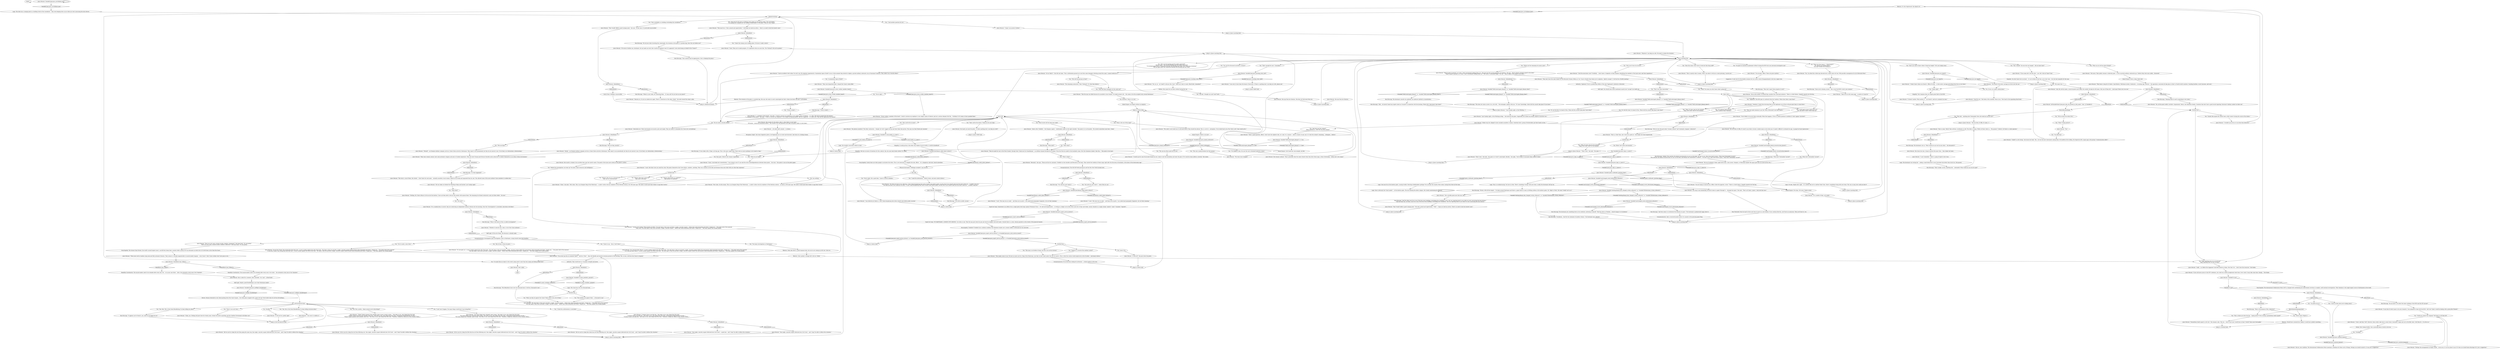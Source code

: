 # PIER / JOYCE LYNCHING AND TATTOOS
# The lynching hub
#The tattoos hub
# ==================================================
digraph G {
	  0 [label="START"];
	  1 [label="input"];
	  2 [label="Joyce Messier: IsKimHere()"];
	  3 [label="IsKimHere()", shape=diamond];
	  4 [label="!(IsKimHere())", shape=diamond];
	  5 [label="You: \"Probably.\""];
	  6 [label="Jump to: [Joyce Lynching hub]"];
	  7 [label="You: \"You liked him.\""];
	  8 [label="Rhetoric: Feels like there's a good response here, but you're not coming up with one. Carry on."];
	  9 [label="Joyce Messier: \"My only hope is that yours provides a single, concrete suspect -- before they indiscriminately pick theirs. Simply put...\" She grabs hold of the mainsail:\n\"My only hope is that yours provides a single, concrete suspect -- before they indiscriminately pick theirs. Simply put...\" She leans against the wooden planks:
"];
	  10 [label="Joyce Messier: \"Have you ever seen a hornet invade a beehive, lieutenant?\" She leans back. \"It's not pretty.\"\n\"Have you ever seen a hornet invade a beehive, detective?\" She leans back. \"It's not pretty.\""];
	  11 [label="You: \"Maybe the investigations can team up? You know, share resources and intelligence.\""];
	  12 [label="Empathy: She has no excess of emotions for this cadaver. Has she seen dead bodies before? It's likely."];
	  13 [label="You: Nowhere. There is no soul."];
	  14 [label="Joyce Messier: IsKimHere()"];
	  15 [label="IsKimHere()", shape=diamond];
	  16 [label="!(IsKimHere())", shape=diamond];
	  17 [label="Joyce Messier: \"I'm not trying to reassure you, officer. Quite the opposite, in fact.\" There is a brief silence. Seagulls squawk over the bay..."];
	  18 [label="Logic: One is obviously the *Scab Leader* -- at the harbour gates. The one chanting the idiotic slogans. He's barely maintaining his disguise."];
	  19 [label="Joyce Messier: Variable[\"pier.joyce_surveillance_tip\"]"];
	  20 [label="Variable[\"pier.joyce_surveillance_tip\"]", shape=diamond];
	  21 [label="!(Variable[\"pier.joyce_surveillance_tip\"])", shape=diamond];
	  22 [label="You: \"What? *Going native*?\""];
	  23 [label="Joyce Messier: \"One is a man, *Korty* they call him. A nickname as well. The other a woman, Phillis de Paule. Korty is... *the gunner,* I believe. De Paule is a radio operator.\""];
	  24 [label="Joyce Messier: \"He was forty. Or fifty. It's hard to say which, he had a combat injury on his lower jaw. It made it difficult to estimate his age, or gauge his facial expressions.\""];
	  25 [label="You: \"I know the woman you're talking about. We have it under control.\""];
	  26 [label="Rhetoric: The situation at the gates is a powder keg. She says she wants to avert catastrophe but that's where she draws the line? I call bullshit."];
	  27 [label="Joyce Messier: She sips from her thermos."];
	  28 [label="Joyce Lynching hub"];
	  29 [label="Joyce Messier: \"The story is, one of them, the colonel -- I don't know his real name -- sexually assaulted a local woman. While he was drunk and separated from his unit. This allowed some of the more militant Union members to subdue him.\""];
	  30 [label="You: \"What can they do against the Union? There seem to be a lot of them.\""];
	  31 [label="let the blood let hub"];
	  32 [label="You: \"Wash it nice and clean...\""];
	  33 [label="Shivers: Houses drenched in red, blood gushing down Rue Saint-Cispare... the whole place mopped with a giant red rag! Fresh bullet holes for all the old buildings..."];
	  34 [label="Joyce Messier: \"All we can do is keep the rest from going the same way. One single, concrete suspect delivered into Civil Court -- and I *may* be able to defuse this situation.\""];
	  35 [label="Joyce Messier: \"One single, concrete suspect delivered into Civil Court -- a good one -- and I *may* be able to defuse this situation.\""];
	  36 [label="Joyce Messier: \"It is very far from *disco*.\" A wave crashes against the side of her boat. \"My only hope is that you provide a single, concrete suspect before the mercenaries indiscriminately pick theirs. Simply put...\" She grabs hold of the mainsail:\n\"It is very far from *disco*.\" A wave crashes against the side of her boat. \"My only hope is that you provide a single, concrete suspect before the mercenaries indiscriminately pick theirs. Simply put...\" She leans against the wooden planks:"];
	  37 [label="mercs hub"];
	  38 [label="Joyce Messier: \"You're likely to run into them eventually. When that happens, I'll be in a better position to mediate if I don't appear *involved*.\""];
	  39 [label="You: Stay quiet. Observe the woman's expression."];
	  40 [label="Logic: No idea. Maybe she's right -- it's a better idea not to confront them? Also, there's something wrong with your brain. This was so easy, how could you fail it?"];
	  41 [label="Joyce Messier: \"That *would* afford a good vantage point.\" She nods, poised and unperturbed. \"*Still* -- I hope you heed my advice. There's no need to kick the hornet's nest.\""];
	  42 [label="Jump to: [Joyce Lynching hub]"];
	  43 [label="Joyce Messier: \"I hope I can answer it better.\""];
	  44 [label="You: \"I'm gonna say no.\""];
	  45 [label="You: \"This Lely -- anything else? Nationality? How old would you say he was?\""];
	  46 [label="Logic: The lieutenant was testing her -- asking a small detail first to see if she knew him better than she let on. She passed."];
	  47 [label="Kim Kitsuragi: \"This does not come as news to us, but still...\" He exchanges a glance with you. \"To *your* knowledge, where did this assault take place? If you know.\""];
	  48 [label="Joyce Messier: \"Yes. I'm afraid this strike may descend into a small scale civil war. With possible consequences for all of Revachol West.\""];
	  49 [label="Joyce Messier: \"That is exactly what it means. What I am about to tell you is more pressing, I assure you.\""];
	  50 [label="Kim Kitsuragi: \"*Every worker*...\""];
	  51 [label="Joyce Messier: IsKimHere()"];
	  52 [label="IsKimHere()", shape=diamond];
	  53 [label="!(IsKimHere())", shape=diamond];
	  54 [label="Jump to: [Joyce Lynching hub]"];
	  55 [label="Joyce Messier: She remains unfazed. \"That is precisely what the sailors feared when they drew these maps. A fear of drowning -- within one's own corpse.\""];
	  56 [label="Kim Kitsuragi: \"What next?\""];
	  57 [label="You: \"This man is no brother of mine, but this is his service history.\""];
	  58 [label="Joyce Messier: IsKimHere()"];
	  59 [label="IsKimHere()", shape=diamond];
	  60 [label="!(IsKimHere())", shape=diamond];
	  61 [label="Encyclopedia: The International Collaboration Police (ICP) is charged with coordinating law enforcement activities in complex, multi-national investigations. Their database is the single largest source of information in the world."];
	  62 [label="Logic: The other has a vantage point in a building South of the roundabout -- they were keeping tabs on you while you were canvassing the lorry drivers."];
	  63 [label="Kim Kitsuragi: \"For all your talk of averting this catastrophe, the situation at the gates is a powder keg. Does this not bother you?\""];
	  64 [label="You: \"One is probably in a building overlooking the roundabout.\""];
	  65 [label="Encyclopedia: Surely there are other people to ask about the tattoo. This is not necessary to complete the task, officer -- it's a dangerous side-task. Search elsewhere."];
	  66 [label="Jump to: [Untitled hub]"];
	  67 [label="Joyce Messier: \"I can't remember.\" There's a pang of regret to her voice."];
	  68 [label="Kim Kitsuragi: \"And that seems to corroborate the ethnicity we gave.\" The lieutenant is pedantically happy about it."];
	  69 [label="Jump to: [themerclocations]"];
	  70 [label="You: \"That's enough for now.\" (Conclude.)"];
	  71 [label="Suggestion: It only lasts for the briefest instance but you catch a look of disappointment in her eye. Anger even."];
	  72 [label="Joyce Messier: \"Surely you're joking. These people are killers. My only hope is that yours provides a single, concrete suspect -- before they indiscriminately pick theirs. Simply put...\" She grabs hold of the mainsail:\n\"They won't. My only hope is that yours provides a single, concrete suspect -- before they indiscriminately pick theirs. Simply put...\" She leans against the wooden planks:"];
	  73 [label="Joyce Messier: \"Too many things have *already* gone wrong.\" She looks to you, eyes damp from the wind.\n\"Too many things have *already* gone wrong.\" She looks at you, eyes damp from the wind. \"Lieutenant Double-Yefreitor Du Bois...\"\n\"Too many things have *already* gone wrong.\" She looks to you, eyes damp from the wind. \"Nameless, badge-less detective of the Citizens Militia...\" "];
	  74 [label="Joyce Messier: IsKimHere()"];
	  75 [label="IsKimHere()", shape=diamond];
	  76 [label="!(IsKimHere())", shape=diamond];
	  77 [label="Joyce Messier: \"They don't have the same respect for the Revachol Citizens Militia as I do. To put it bluntly they think you're vigilantes, *ghetto savages*. It will not be a fruitful meeting.\""];
	  78 [label="Joyce Messier: Variable[\"pier.joyce_inland_soultravel\"]"];
	  79 [label="Variable[\"pier.joyce_inland_soultravel\"]", shape=diamond];
	  80 [label="!(Variable[\"pier.joyce_inland_soultravel\"])", shape=diamond];
	  81 [label="Joyce Messier: IsKimHere()"];
	  82 [label="IsKimHere()", shape=diamond];
	  83 [label="!(IsKimHere())", shape=diamond];
	  84 [label="You: \"One must be the goon in ill-fitting work clothes by the harbour gates. The scab leader.\"\n\"I'm thinking the company put one leading strikebreakers at the gates. What do *you* think?\""];
	  85 [label="Joyce Messier: Variable[\"pier.klaasje_asked_about_tattoos\"]"];
	  86 [label="Variable[\"pier.klaasje_asked_about_tattoos\"]", shape=diamond];
	  87 [label="!(Variable[\"pier.klaasje_asked_about_tattoos\"])", shape=diamond];
	  88 [label="You: \"Sounds like maybe the colonel went a little *native* during the course of his duties.\""];
	  89 [label="Joyce Messier: \"Yes. All the good conflict corridors: Supramundi, Yeesut, the Semenese islands. Countries that don't have a good record reporting *atrocious* military conduct on their soil.\""];
	  90 [label="Joyce Messier: \"Yes.\""];
	  91 [label="Joyce Messier: \"If you mean did I see him alive -- yes. But I did not *know* him.\""];
	  92 [label="Joyce Messier: IsKimHere()"];
	  93 [label="IsKimHere()", shape=diamond];
	  94 [label="!(IsKimHere())", shape=diamond];
	  95 [label="Kim Kitsuragi: The lieutenant cuts in: \"What would you say was his eye colour -- the deceased's?\""];
	  96 [label="Inland Empire: Down a deep, black well."];
	  97 [label="Joyce Messier: \"Good for you.\" She looks at the coastline, then at you. \"Now back to the impending blood bath.\""];
	  98 [label="Kim Kitsuragi: \"Since you're sharing, ma'am -- this is also the RCM's worst case scenario.\""];
	  99 [label="You: \"Too many investigations in Martinaise.\""];
	  100 [label="Joyce Messier: IsKimHere()"];
	  101 [label="IsKimHere()", shape=diamond];
	  102 [label="!(IsKimHere())", shape=diamond];
	  103 [label="Kim Kitsuragi: \"It appears you've found it, yes. And I'm not happy for you.\""];
	  104 [label="Joyce Messier: IsKimHere()"];
	  105 [label="IsKimHere()", shape=diamond];
	  106 [label="!(IsKimHere())", shape=diamond];
	  107 [label="Untitled hub"];
	  108 [label="Inland Empire: An empire without an emperor."];
	  109 [label="You: \"Then what?\""];
	  110 [label="Jump to: [Joyce MAIN hub]"];
	  111 [label="Joyce Messier: IsKimHere()"];
	  112 [label="IsKimHere()", shape=diamond];
	  113 [label="!(IsKimHere())", shape=diamond];
	  114 [label="Joyce Messier: \"They boast a long list of clients: Saint-Batiste, Welchman-Lorentz, Eendracht... A warning sign, however -- the operations concerned all take place in third- or fourth-world countries. Guarding facilities, escort missions, and such.\""];
	  115 [label="You: \"It sounds like you object to the words 'going native' more than him raping and killing people here.\""];
	  116 [label="You: \"It's the first time I've heard of this. Where did this assault take place? And when?\""];
	  117 [label="Joyce Messier: \"*Liked* is a bit strong,\" she tosses her head. \"He... he was the most charismatic among them. He handled all the talking. His departure left a major gap in the group's *communication skills*.\""];
	  118 [label="Joyce Messier: \"Lely. His service name, a nom de guerre most likely. He wouldn't divulge his full name. Only one of them did -- a bad sign if there ever was one.\""];
	  119 [label="Joyce Messier: Variable[\"yard.hanged_dental_reconstruction_known\"]"];
	  120 [label="Variable[\"yard.hanged_dental_reconstruction_known\"]", shape=diamond];
	  121 [label="!(Variable[\"yard.hanged_dental_reconstruction_known\"])", shape=diamond];
	  122 [label="Joyce Messier: \"I can't. This man was no sailor -- and these are no ports. I can understand geographic fragments, but not their meaning.\""];
	  123 [label="Joyce Messier: Variable[\"TASK.interrogate_klaasje\"] == true"];
	  124 [label="Variable[\"TASK.interrogate_klaasje\"] == true", shape=diamond];
	  125 [label="!(Variable[\"TASK.interrogate_klaasje\"] == true)", shape=diamond];
	  126 [label="Joyce Messier: \"He was taken out behind the Whirling-in-Rags and lynched. Last Sunday night.\""];
	  127 [label="Joyce Messier: \"If you don't pin this on someone *good* -- and do it *fast* -- they will identify and execute everyone present at the lynching. This, in turn, will force the Union to respond.\""];
	  128 [label="You: \"The numbers are against them -- a thousand to one.\""];
	  129 [label="Joyce Messier: \"These men work in tandem using semi-and fully automatic firearms. Their armour is virtually impenetrable to muzzle-loaded weapons -- even *yours*. Most Union workers don't have guns at all...\""];
	  130 [label="Joyce Messier: \"*Many* bleak scenarios have already come to pass to lead us here...\" She looks at you, eyes damp from the wind.\n\"*Many* bleak scenarios have already come true.\" She looks at you, eyes damp from the wind. \"Lieutenant Double-Yefreitor Du Bois...\"\n\"*Many* bleak scenarios have already come true.\" She looks at you, eyes damp from the wind. \"Nameless, badge-less detective of the Citizens Militia...\""];
	  131 [label="Jump to: [Joyce Lynching hub]"];
	  132 [label="You: \"What can you tell me about Krenel?\""];
	  133 [label="Kim Kitsuragi: \"Do you know a lot about the inner workings of the RCM and the ICP, ma'am?\""];
	  134 [label="You: \"They just need someone to put the *Fear of Revachol* into their hearts.\""];
	  135 [label="Joyce Messier: \"That is a *bad* idea, one I won't be a party to.\" She shakes her head emphatically."];
	  136 [label="You: \"What do you think?\""];
	  137 [label="Joyce Messier: \"Quite a few. Vredefort -- the Oranjese capital -- traditionally stands on the right shoulder.\" She points to it on the photo. \"He started somewhere near here, I think.\""];
	  138 [label="You: \"Places? Like stars in the sky?\"\n\"Like stars in the sky?\""];
	  139 [label="Joyce Messier: \"I can't. This man was no sailor -- and these are no ports. I can understand geographic fragments, but not their meaning.\""];
	  140 [label="tattoo hub"];
	  141 [label="You: \"What is that?\""];
	  142 [label="Conceptualization: For all the boys looking for adventure -- a blood spatter on the seas."];
	  143 [label="Joyce Messier: She hands you back the photo. \"Is there anything else I can help you with?\""];
	  144 [label="Kim Kitsuragi: \"Where is your radio, for contacting them -- if I may ask? Do you have an ear piece?\""];
	  145 [label="You: \"This is where you draw the line -- *going native*? Not at hiring a paramilitary death squad?\""];
	  146 [label="You: \"Boy oh boy, is that not good...\""];
	  147 [label="You: \"Damn right.\""];
	  148 [label="Joyce Messier: IsKimHere()"];
	  149 [label="IsKimHere()", shape=diamond];
	  150 [label="!(IsKimHere())", shape=diamond];
	  151 [label="Joyce Messier: \"*...a member of the board*,\" she nods. \"I tried to convince my employer it was simply a piece of rhetoric -- or a joke. They did not appreciate the humour.\"\n\"*...a member of the board*,\" she nods. \"I tried to convince my employer it was simply an opening gambit, like you suggested -- or a joke even. They did not appreciate the humour.\""];
	  152 [label="You: \"*Every worker*...\""];
	  153 [label="Half Light: You should show those meatheads exactly how *savage* you really are."];
	  154 [label="Joyce Messier: \"Sorry,\" she breaks her concentration. \"I was trying to see if I can read the web of interdependencies between these points -- the stars.\" She points to one on the photo paper."];
	  155 [label="Esprit de Corps: Somewhere in an office lit by a single green desk lamp captain Ptolemaios Pryce -- 58, bald and bespectacled -- is writing in a ledger on his desk. Rows and rows of days and weeks, laconic remarks in a single column: *patrol*, *case*, *vacation*, *injured*..."];
	  156 [label="Joyce Messier: \"It's a matter of days, not weeks.\""];
	  157 [label="Joyce Messier: \"Is that all?\" She puts down the photo."];
	  158 [label="Jump to: [tattoo hub]"];
	  159 [label="thisistofixsomethings"];
	  160 [label="Kim Kitsuragi: The lieutenant consults his notebook, his eyebrows knitted in concentration..."];
	  161 [label="Jump to: [Joyce Lynching hub]"];
	  162 [label="Kim Kitsuragi: \"Ma'am, with all due respect -- I've been around Martinaise and there's a giant hulk of a man in ill-fitting clothes at the harbour gates. Mr. 'Right to Work.' His heart *really* isn't in it.\""];
	  163 [label="Kim Kitsuragi: \"Meaning they're used to operating in war zones.\""];
	  164 [label="Joyce Messier: \"Sadly -- no. Before this happened I had little interest in them. Now that I do -- I don't have the resources.\" She thinks."];
	  165 [label="Joyce Messier: IsKimHere()"];
	  166 [label="IsKimHere()", shape=diamond];
	  167 [label="!(IsKimHere())", shape=diamond];
	  168 [label="Joyce Messier: Variable[\"pier.joyce_mc_heard\"]"];
	  169 [label="Variable[\"pier.joyce_mc_heard\"]", shape=diamond];
	  170 [label="!(Variable[\"pier.joyce_mc_heard\"])", shape=diamond];
	  171 [label="Joyce Messier: \"Do not gloat, officer. These are grave matters.\""];
	  172 [label="Joyce Messier: \"Krenel -- an Oranjese military company. As far as I know three arrived in Martinaise. They report to me sporadically, but they do not answer to me. To be frank, our relationship is deteriorating.\""];
	  173 [label="Joyce Messier: \"It was the *Union* who strung him from that tree.\" A wave crashes against the side of her boat. \"My hope is that you provide a single, concrete suspect before Krenel indiscriminately pick theirs. Simply put...\" She grabs hold of the mainsail:\n\"It was the *Union* who strung him from that tree.\" A wave crashes against the side of her boat. \"My hope is that you provide a single, concrete suspect before Krenel indiscriminately pick theirs. Simply put...\" She leans against the wooden planks:
"];
	  174 [label="Hand/Eye Coordination: The muzzle-loaders need to be reloaded after every one or two shots -- the automatics every one or two *minutes*."];
	  175 [label="Joyce Messier: IsKimHere()"];
	  176 [label="IsKimHere()", shape=diamond];
	  177 [label="!(IsKimHere())", shape=diamond];
	  178 [label="Joyce Messier: Variable[\"pier.joyce_lynching_story_told\"]"];
	  179 [label="Variable[\"pier.joyce_lynching_story_told\"]", shape=diamond];
	  180 [label="!(Variable[\"pier.joyce_lynching_story_told\"])", shape=diamond];
	  181 [label="You: \"I have to say -- this is *not* disco.\""];
	  182 [label="You: \"Okay, I'll steer clear for the moment.\"\n\"Okay, we'll steer clear for the moment.\""];
	  183 [label="Joyce Messier: \"That's wise,\" she nods. \"Our goal is to *avert* catastrophe. Besides,\" she sighs, \"You're likely to encounter them sooner or later.\""];
	  184 [label="Joyce Messier: IsKimHere()"];
	  185 [label="IsKimHere()", shape=diamond];
	  186 [label="!(IsKimHere())", shape=diamond];
	  187 [label="Joyce Messier: \"The sailor's soul would use it to fly back home if they should die abroad. This is a sort of... contraption. To be reeled back in by. The *silver cord*, they would call it.\""];
	  188 [label="You: \"This one has flown quite far by now.\""];
	  189 [label="Joyce Messier: Variable[\"pier.joyce_esprit_service_history\"]  or Variable[\"pier.joyce_cyclo_service_record\"]"];
	  190 [label="Variable[\"pier.joyce_esprit_service_history\"]  or Variable[\"pier.joyce_cyclo_service_record\"]", shape=diamond];
	  191 [label="!(Variable[\"pier.joyce_esprit_service_history\"]  or Variable[\"pier.joyce_cyclo_service_record\"])", shape=diamond];
	  192 [label="Empathy: It could go this or the other way. Maybe if you're tactful, it could be beneficial?"];
	  193 [label="fixitwithahuborgamegoesbad"];
	  194 [label="You: \"Okay. Anything else you can tell me?\"\n\"Okay. Anything else you got on them?\""];
	  195 [label="Joyce Messier: She's silent."];
	  196 [label="Kim Kitsuragi: \"That's alright, ma'am. Anything else -- nationality? What would you say was his age?\""];
	  197 [label="Kim Kitsuragi: \"Indeed. This matches the dental reconstruction we saw on the body,\" he says to you, then turns back to Joyce. \"What else? Nationality? Accent?\"\n\"This matches the dental reconstruction we saw on the body; and Klaasje also mentioned it I believe...\" he says to you, then turns back to Joyce. \"What else? Nationality? Accent?\""];
	  198 [label="Joyce Messier: \"He was Occidental I think. Light brown hair, a mix accent. Oranjese, or Messinian maybe? His injury gave him an accent all his own...\""];
	  199 [label="You: \"What else? Nationality? Accent?\""];
	  200 [label="Joyce Messier: IsKimHere()"];
	  201 [label="IsKimHere()", shape=diamond];
	  202 [label="!(IsKimHere())", shape=diamond];
	  203 [label="Drama: She's being truthful. She is pressing them as hard as she can."];
	  204 [label="Joyce Messier: She sips from her thermos. She does not look away from you."];
	  205 [label="Joyce Messier: \"I have an indirect role to play, I'm sad to say. My employer experienced a *momentary lapse of faith* in me. In that moment they elected to deploy a private military contractor. As an *insurance* measure. They called it my 'security detail'.\""];
	  206 [label="Joyce Messier: \"They were dispatched after I relayed the Union's initial offer.\""];
	  207 [label="Joyce Messier: IsKimHere()"];
	  208 [label="IsKimHere()", shape=diamond];
	  209 [label="!(IsKimHere())", shape=diamond];
	  210 [label="You: \"What then?\""];
	  211 [label="Joyce Messier: Variable[\"pier.joyce_halflight_bloodletting\"]"];
	  212 [label="Variable[\"pier.joyce_halflight_bloodletting\"]", shape=diamond];
	  213 [label="!(Variable[\"pier.joyce_halflight_bloodletting\"])", shape=diamond];
	  214 [label="You: \"What travels did the dead man make?"];
	  215 [label="You: \"That's all for the tattoos. Thank you for your help.\""];
	  216 [label="You: \"This one is going nowhere but the morgue.\""];
	  217 [label="Jump to: [Joyce MAIN hub]"];
	  218 [label="Joyce Messier: IsKimHere()"];
	  219 [label="IsKimHere()", shape=diamond];
	  220 [label="!(IsKimHere())", shape=diamond];
	  221 [label="Joyce Messier: \"That makes sense to me. We have no more use for a Map of the Waterways. Just like we don't need sailors the way we used to. This is what the custom would morph into on the Occident -- mercenary tattoos.\""];
	  222 [label="Joyce Messier: IsKimHere()"];
	  223 [label="IsKimHere()", shape=diamond];
	  224 [label="!(IsKimHere())", shape=diamond];
	  225 [label="Joyce Messier: SetVariableValue(\"pier.joyce_kim_not_present_at_lely_name\", true) --[[ Variable[ ]]"];
	  226 [label="Physical Instrument: Challenge accepted! I say we do it."];
	  227 [label="You: \"His name was...\""];
	  228 [label="Joyce Messier: Variable[\"TASK.interrogate_klaasje\"]  or  Variable[\"TASK.interrogate_klaasje_done\"]"];
	  229 [label="Variable[\"TASK.interrogate_klaasje\"]  or  Variable[\"TASK.interrogate_klaasje_done\"]", shape=diamond];
	  230 [label="!(Variable[\"TASK.interrogate_klaasje\"]  or  Variable[\"TASK.interrogate_klaasje_done\"])", shape=diamond];
	  231 [label="Hand/Eye Coordination: The muzzle-loaders need to be reloaded after every one, two -- or in your case three -- shots, the automatics every one or two *minutes*."];
	  232 [label="You: \"A momentary lapse of faith?\""];
	  233 [label="Kim Kitsuragi: \"So what happened?\""];
	  234 [label="You: \"Where are the remaining two mercs now?\""];
	  235 [label="Joyce Messier: \"They've gone to ground, as it were. I don't recommend seeking them out.\" She puts her foot on the guardwire, for balance. \"For one -- they're almost certainly armed to the teeth.\"\n\"They've gone to ground, as it were. I don't recommend seeking them out.\" She raises a cautionary finger. \"For one -- they're likely to be armed to the teeth...\""];
	  236 [label="Joyce Messier: Variable[\"yard.hanged_result_determined_ethnicity\"]"];
	  237 [label="Variable[\"yard.hanged_result_determined_ethnicity\"]", shape=diamond];
	  238 [label="!(Variable[\"yard.hanged_result_determined_ethnicity\"])", shape=diamond];
	  239 [label="Untitled hub"];
	  240 [label="Rhetoric: Should have cornered her. Maybe it would have yielded something..."];
	  241 [label="You: \"Who did the passing on then?\""];
	  242 [label="You: \"Okay, I'll steer clear for the moment.\"\n\"Okay, we'll steer clear for the moment.\""];
	  243 [label="Joyce Messier: \"I think I know where you found it, Officer Du Bois -- in that motor carriage protruding from the ice over there.\""];
	  244 [label="You: \"No. It was a in a good, normal place.\""];
	  245 [label="Joyce Messier: Variable[\"pier.joyce_every_worker_member_heard\"]"];
	  246 [label="Variable[\"pier.joyce_every_worker_member_heard\"]", shape=diamond];
	  247 [label="!(Variable[\"pier.joyce_every_worker_member_heard\"])", shape=diamond];
	  248 [label="Joyce Messier: \"They wear ceramic armour, have semi-automatic weapons and years of combat experience. They also have Trauma-and-Stressor Disorder and no idea how to conduct themselves in an urban civilian environment.\""];
	  249 [label="Encyclopedia: The Seraise Giant Hornet, the world's second largest insect, can kill forty honey bees a minute while a group of 30 can decimate an entire hive of 20,000 bees in less than four hours."];
	  250 [label="Half Light: Maybe a good bloodletting is just what Martinaise needs?"];
	  251 [label="You: \"Isn't this a pretty... bleak scenario you're describing?\""];
	  252 [label="Joyce Messier: \"I am sorry to have been the bearer of bad news. If there is anything else I can help you with, please ask.\""];
	  253 [label="Authority: Vigilantes? You're a professional officer of the only *legitimate* authority in Revachol."];
	  254 [label="Joyce Messier: \"Close,\" she nods. \"Port cities. This is an Oranjese Map of the Waterways -- a sailor's tattoo worn by wayfarers of the Dolorian century, over 300 years ago. The sailors would mark their bodies to map their travels.\""];
	  255 [label="Joyce Messier: IsKimHere()"];
	  256 [label="IsKimHere()", shape=diamond];
	  257 [label="!(IsKimHere())", shape=diamond];
	  258 [label="Kim Kitsuragi: \"We will be careful, ma'am.\""];
	  259 [label="Logic: One must be at the harbour gates, causing trouble. Directing strikebreakers perhaps? You can hear the sounds of the ruckus coming from there all the time."];
	  260 [label="You: \"I have no idea what you're talking about.\""];
	  261 [label="Kim Kitsuragi: \"What else? Nationality? Accent?\""];
	  262 [label="Joyce Messier: \"In a way it was humanizing. He had to learn to speak *through* it -- through the injury.\" She nods. \"That's all I know, I guess. I only met him once.\""];
	  263 [label="Joyce Messier: \"Then we're on the same page -- as grim as it may be.\""];
	  264 [label="You: \"I'm glad we reached an agreement without turning the RCM into your personal investigative unit.\""];
	  265 [label="Joyce Messier: \"Absolutely not. These mercenaries are muscle, pure and simple. They are meant to intimidate the Union into surrendering.\""];
	  266 [label="Kim Kitsuragi: \"What is the nature of this so-called investigation?\""];
	  267 [label="Jump to: [Joyce Lynching hub]"];
	  268 [label="You: Leave it be."];
	  269 [label="Kim Kitsuragi: \"Odd... we haven't heard any reports about an *assault* in connection with the lynching. Where did it take place? And when?\""];
	  270 [label="You: \"That's less than reassuring.\""];
	  271 [label="You: \"I had another question for you.\""];
	  272 [label="Joyce Messier: \"That may be so.\" She is poised and unperturbed. \"I still hope you heed my advice -- there's no need to kick the hornet's nest.\""];
	  273 [label="Joyce Messier: \"Paramilitary death squad is a bit rich.\" She remains calm: \"But yes -- were it up to me I would have at least *vetted* them more thoroughly.\""];
	  274 [label="You: \"Could you contact the company? Tell them to call them off.\""];
	  275 [label="Joyce Messier: \"Either way, he's alleged to have sexually assaulted a woman. Sometime later a group of dockworkers got their hands on him...\""];
	  276 [label="Inland Empire: You'll meet her soon enough, you feel."];
	  277 [label="Half Light: It'll be all of them. The decision is already made."];
	  278 [label="Joyce Messier: \"You found it the motor carriage you drove into the sea.\""];
	  279 [label="You: \"How are the lynching and the strike connected?\"\n\"Tell me again -- how are the lynching and the strike connected?\"\n\"I've already heard about a connection between the lynching and strike, but I need your testimony.\"\n\"Tell me again about the connection between the lynching and the strike.\""];
	  280 [label="Joyce Messier: \"It doesn't matter. What matters is -- you found it. And not a moment too soon.\""];
	  281 [label="Joyce Messier: IsKimHere()"];
	  282 [label="IsKimHere()", shape=diamond];
	  283 [label="!(IsKimHere())", shape=diamond];
	  284 [label="Joyce Messier: \"One single, concrete suspect delivered into Civil Court -- and I *may* be able to defuse this situation.\""];
	  285 [label="Perception (Sight): She wears fingerless gloves, her fingernails are cut short and fractured. Like those of a working woman."];
	  286 [label="You: Say nothing."];
	  287 [label="Joyce Messier: \"Port cities. On the oceans. This is an Oranjese Map of the Waterways -- a sailor's tattoo worn by wayfarers of the Dolorian century -- as early as 300 years ago. The sailors would mark their bodies to map their travels.\""];
	  288 [label="Joyce Messier: \"I would say he's near the Arcade Islands by now, ready to exit the Insulindian and enter the pale. If I've read his home address correctly.\" She smiles."];
	  289 [label="Conceptualization: The Old Old World passing by and the New New World already here."];
	  290 [label="Joyce Messier: \"*Krenel* -- an Oranjese military company. As far as I know three arrived in Martinaise. They report to me sporadically, but they do not answer to me. To be frank, our relationship is deteriorating.\""];
	  291 [label="You: \"You're right...\""];
	  292 [label="You: Where *are* these mercenaries?"];
	  293 [label="You: Variable[\"pier.joyce_logic_rc_mercs\"]"];
	  294 [label="Variable[\"pier.joyce_logic_rc_mercs\"]", shape=diamond];
	  295 [label="!(Variable[\"pier.joyce_logic_rc_mercs\"])", shape=diamond];
	  296 [label="Joyce Messier: Variable[\"gates.scableader_greeting_done\"]"];
	  297 [label="Variable[\"gates.scableader_greeting_done\"]", shape=diamond];
	  298 [label="!(Variable[\"gates.scableader_greeting_done\"])", shape=diamond];
	  299 [label="Logic: This is so embarrassing. You have no idea. There's something *wrong* with your brain. Luckily the lieutenant still has his."];
	  300 [label="Kim Kitsuragi: \"Your concern may be appearances. Ours is keeping the peace.\""];
	  301 [label="Empathy: You don't know how you know -- it's not written on her face, nor in her voice -- but she had sympathy for this man."];
	  302 [label="Jump to: [Joyce Messier: \"\"Last Sunday night, at the Whirling...\"]"];
	  303 [label="You: \"And who was this woman?\"\n(Don't mention it.) \"And who was this woman?\""];
	  304 [label="Jump to: [Joyce Lynching hub]"];
	  305 [label="You: \"Do you need a security detail?\""];
	  306 [label="You: \"Who are they?\""];
	  307 [label="Conceptualization: Investigation upon investigation, here in Martinaise, racing toward some dark deadline."];
	  308 [label="You: \"See, this is the Great Bloodletting I've been telling everyone about.\""];
	  309 [label="Joyce Messier: \"All we can do is keep the rest from following suit. One single, concrete suspect delivered into Civil Court -- and I *may* be able to defuse this situation.\""];
	  310 [label="Joyce Messier: She reaches for the photo; takes it, then holds it in her hand...\n\"Of course -- excuse my hesitation before.\" She reaches over the guardwire and takes the photo; holds it in her hand..."];
	  311 [label="You: \"Places? Like blooms in a pattern?\"\n\"Like blooms in a pattern?\""];
	  312 [label="You: \"Who could tell me more?\""];
	  313 [label="You: \"I've spoken to him. For now the soul is fastened inside his corpse.\""];
	  314 [label="Joyce Messier: \"The times have changed.\""];
	  315 [label="Joyce Messier: \"Whatever I can help you with. We need to contain the situation.\""];
	  316 [label="Jump to: [tattoo hub]"];
	  317 [label="themerclocations"];
	  318 [label="Joyce Messier: \"That *would* afford a good vantage point,\" she says. \"In any case, it's practically inaccessible.\""];
	  319 [label="Rhetoric: It's the *expression* she objects to?"];
	  320 [label="Rhetoric: She's picked a strange hill to die on. Strike!"];
	  321 [label="Kim Kitsuragi: \"What is the purpose of this, detective?\""];
	  322 [label="Joyce Messier: \"Last Sunday night, at the Whirling-in-Rags -- the hostel by the gates. Supposedly the colonel was drunk, maybe on narcotics too.\""];
	  323 [label="Jump to: [Joyce Lynching hub]"];
	  324 [label="Jump to: [Joyce Messier: \"\"He was forty. Or fifty. It's hard...\"]"];
	  325 [label="Joyce Messier: Variable[\"pier.klaasje_asked_about_tattoos\"]"];
	  326 [label="Variable[\"pier.klaasje_asked_about_tattoos\"]", shape=diamond];
	  327 [label="!(Variable[\"pier.klaasje_asked_about_tattoos\"])", shape=diamond];
	  328 [label="Pain Threshold: Must be hard to force your face to move in a new fashion. If you continue like this, you'll have an aneurysm. Then you'll have to, too."];
	  329 [label="You: \"What was that about a... *blood bath*?\"\n\"Uh, did you say *blood bath*?\"\n\"You said *contain the situation*?\""];
	  330 [label="Joyce Messier: Variable[\"tc.union_members_amount\"]"];
	  331 [label="Variable[\"tc.union_members_amount\"]", shape=diamond];
	  332 [label="!(Variable[\"tc.union_members_amount\"])", shape=diamond];
	  333 [label="Jump to: [let the blood let hub]"];
	  334 [label="Joyce Messier: \"It doesn't have to be like this.\" She looks at you, eyes damp from the wind.\n\"It doesn't have to be like this.\" She looks at you, eyes damp from the wind. \"Lieutenant Double-Yefreitor Du Bois...\"\n\"It doesn't have to be like this.\" She looks at you, eyes damp from the wind. \"Nameless, badge-less officer of the Citizens Militia...\""];
	  335 [label="You: \"Vigilantes? The RCM gets its authority from the Coalition. Where does theirs come from?\""];
	  336 [label="Joyce Messier: \"Somehow I doubt that lecturing them on the legitimate use of force will persuade them to stand down.\""];
	  337 [label="Joyce Messier: \"I can't. But that's how you read this story. The points themselves don't have letters, numbers, anything. Their size, location on the body and distance from each other tells you what they represent.\""];
	  338 [label="Joyce Messier: ...for about half a minute -- in silence."];
	  339 [label="Joyce Messier: \"Then he made his way to the Preto Grande, through what I think must be Staadskanaal -- an artificial channel through the Occident. From the Preto he sailed to the Insulindic ocean. First the Semenese islands, then this...\" She points to his heart."];
	  340 [label="Esprit de Corps: *IN MARTINAISE, LOOKING INTO KRENEL*, he writes in one. Then the man puts down his pen and rubs his temples with both hands. Outside there is a siren, distant gunshots on the streets of the Jamrock Quarter."];
	  341 [label="who_tells"];
	  342 [label="You: \"You're right. Not a good idea.\" (Leave it off the schedule.)"];
	  343 [label="You: \"It's not the first I've heard of this. Where did this assault take place? And when?\""];
	  344 [label="Joyce Messier: \"Good. Then you've made progress. It's imperative that you move fast. The *tribunal* will not be patient.\""];
	  345 [label="Joyce Messier: \"Or he *didn't*.\" She tilts her head. \"This is information passed on to me from some teenagers loitering around the canal. I cannot testify by it. \""];
	  346 [label="You: \"Tell me about the others first.\""];
	  347 [label="Joyce Messier: She closes her eyes, trying to picture the man's face... then shakes her head..."];
	  348 [label="Joyce Messier: Variable[\"yard.hanged_result_determined_ethnicity\"]"];
	  349 [label="Variable[\"yard.hanged_result_determined_ethnicity\"]", shape=diamond];
	  350 [label="!(Variable[\"yard.hanged_result_determined_ethnicity\"])", shape=diamond];
	  351 [label="Jump to: [Joyce Lynching hub]"];
	  352 [label="Joyce Messier: \"The remaining contractors. Their *tribunal*. It's what they believe.\""];
	  353 [label="Joyce Messier: Variable[\"TASK.interrogate_klaasje\"]  or  Variable[\"TASK.interrogate_klaasje_done\"]"];
	  354 [label="Variable[\"TASK.interrogate_klaasje\"]  or  Variable[\"TASK.interrogate_klaasje_done\"]", shape=diamond];
	  355 [label="!(Variable[\"TASK.interrogate_klaasje\"]  or  Variable[\"TASK.interrogate_klaasje_done\"])", shape=diamond];
	  356 [label="Joyce Messier: \"That's a good question, officer. I don't have the slightest idea. As I said, it's a rumour -- about a rumour. In any case, it's what the colonel's remaining... colleagues... believe.\""];
	  357 [label="Jump to: [Joyce Lynching hub]"];
	  358 [label="Kim Kitsuragi: \"Who are they, exactly?\""];
	  359 [label="Joyce Messier: \"It's a smokescreen. In secret, they are conducting an independent military tribunal into the lynching. Once this *investigation* is concluded, executions will follow.\""];
	  360 [label="You: \"For now?\""];
	  361 [label="Joyce Messier: IsKimHere()"];
	  362 [label="IsKimHere()", shape=diamond];
	  363 [label="!(IsKimHere())", shape=diamond];
	  364 [label="Logic: The Union has over two thousand men."];
	  365 [label="Untitled hub"];
	  366 [label="Joyce Messier: She is silent for a moment, then concludes: \"As I said -- a blood bath.\""];
	  367 [label="You: \"I can't see it happen. Too many things would have to go wrong first.\""];
	  368 [label="Joyce Messier: IsKimHere()"];
	  369 [label="IsKimHere()", shape=diamond];
	  370 [label="!(IsKimHere())", shape=diamond];
	  371 [label="You: \"See, Kim. This is that Great Bloodletting I've been telling you about.\""];
	  372 [label="Joyce Messier: \"If you still have access to the ICP's database, you could run a better background check than I ever could. It may take some time, though...\" She thinks."];
	  373 [label="You: \"You said you can't read it -- seems like you can.\""];
	  374 [label="Untitled hub"];
	  375 [label="Joyce Messier: \"His platoon members? The other contractors -- though I do *not* suggest you go and show them that picture. This man was their friend and comrade.\""];
	  376 [label="Joyce Messier: Variable[\"tc.icp\"]"];
	  377 [label="Variable[\"tc.icp\"]", shape=diamond];
	  378 [label="!(Variable[\"tc.icp\"])", shape=diamond];
	  379 [label="Untitled hub"];
	  380 [label="Jump to: [Joyce Lynching hub]"];
	  381 [label="Joyce Messier: \"Not much. Their public resume is relatively good -- as far as private military contractors go. I believe they were once called... Downwell.\""];
	  382 [label="You: \"Never mind. Forget it.\""];
	  383 [label="Joyce Messier: \"Ah yes, your condition. The International Collaboration Police maintains a database for these sorts of things. Perhaps you should consult it. It was just a suggestion.\""];
	  384 [label="Joyce Messier: \"Perhaps the arrangement no longer stands... excuse me, it's not my place to pry. If it does you should take advantage of it. Just a suggestion.\""];
	  385 [label="Joyce Messier: \"I have. And they *will*. However, these orders take time to reach what is basically a rogue unit out in the field, here. Until they do -- it's all on us.\""];
	  386 [label="Jump to: [Joyce Messier: \"\"That's wise,\" she nods. \"Our goal...\"]"];
	  387 [label="Joyce Messier: Variable[\"tc.scab_leader_is_a_merc\"]"];
	  388 [label="Variable[\"tc.scab_leader_is_a_merc\"]", shape=diamond];
	  389 [label="!(Variable[\"tc.scab_leader_is_a_merc\"])", shape=diamond];
	  390 [label="Jump to: [tattoo hub]"];
	  391 [label="Logic: You wouldn't even know where to start."];
	  392 [label="You: \"Don't you want to know where I found my badge?\" (Put your badge away.)"];
	  393 [label="Joyce Messier: \"No, no, no -- we *need* to discuss this *now*. There isn't time to waste. Blood bath, remember?\""];
	  394 [label="Joyce Messier: \"Whether to execute one, some, or all of the Union militants.\""];
	  395 [label="You: \"You've made a mess here.\""];
	  396 [label="You: \"This *colonel*, the one who was hanged -- did you know him?\""];
	  397 [label="You: \"How much time do we have?\""];
	  398 [label="You: \"I still need to know where they are.\"\n\"We still need to know where they are.\""];
	  399 [label="You: \"I'll confront them directly.\"\n\"We'll confront them *directly*.\""];
	  400 [label="Kim Kitsuragi: \"It was taken with a Trigat, not long ago. This is the man's upper body. There were no more markings on his hands or legs.\""];
	  401 [label="Joyce Messier: Her mouth is relaxed, the accordion lines near her mouth vanish. The pearls of her eyes move slowly on the photo's surface."];
	  402 [label="Joyce Messier: \"Revachol,\" she says. \"Those are the two constants: Vredefort on the shoulder and Revachol in the heart. They started the tradition of these maps right after the discovery of Insulinde, at the dawn of the Interisolary Age.\""];
	  403 [label="Joyce Messier: \"Until the executions start? Truthfully -- I don't know. It depends on their progress identifying the members of the lynch mob. And their impatience.\""];
	  404 [label="You: \"Places? Like vias on a microcircuit?\"\n\"Like vias on a microcircuit?\""];
	  405 [label="You: \"Maybe it's a record of his military career?\""];
	  406 [label="Jump to: [Joyce Lynching hub]"];
	  407 [label="Joyce Messier: \"In my line of work it pays to do your research. I was prepared to deal with the RCM. I did *not* think I would be dealing with a group like *Krenel*.\""];
	  408 [label="Kim Kitsuragi: The lieutenant jots something down in his notebook, muttering to himself: \"Had him down as Mondial... should change it to Occidental.\""];
	  409 [label="Joyce Messier: CheckItem(\"gun_villiers\")"];
	  410 [label="CheckItem(\"gun_villiers\")", shape=diamond];
	  411 [label="!(CheckItem(\"gun_villiers\"))", shape=diamond];
	  412 [label="Kim Kitsuragi: \"Occidental... that fits the statement of another witness,\" the lieutenant says, pleased."];
	  413 [label="Empathy: Your response does not inspire great faith in the RCM."];
	  414 [label="Joyce Messier: IsKimHere()"];
	  415 [label="IsKimHere()", shape=diamond];
	  416 [label="!(IsKimHere())", shape=diamond];
	  417 [label="Authority: They would have to. To project strength and power."];
	  418 [label="You: \"I think the confrontation is inevitable.\""];
	  419 [label="Joyce Messier: \"It will not be a pretty sight.\""];
	  420 [label="Joyce Messier: \"All we can do is keep the little that has not from following suit. One single, concrete suspect delivered into Civil Court -- and I *may* be able to defuse this situation.\""];
	  421 [label="Volition: She cannot let you leave without having her say."];
	  422 [label="You: \"You said the deceased assaulted a woman?\""];
	  423 [label="You: \"What? You mean you don't know what's going on?\""];
	  424 [label="Encyclopedia: Vredefort? Vredefort has a military academy. The Semenese islands saw a recent conflict. In Revachol he was executed."];
	  425 [label="You: \"What is the use of this map?\""];
	  426 [label="Joyce Messier: Variable[\"pier.joyce_esprit_service_history\"]"];
	  427 [label="Variable[\"pier.joyce_esprit_service_history\"]", shape=diamond];
	  428 [label="!(Variable[\"pier.joyce_esprit_service_history\"])", shape=diamond];
	  429 [label="Joyce Messier: \"Do what you have to do, detective. I don't think deciphering that tattoo should come before public security. But if you should wade into the mob to find out -- I couldn't stop you.\"\n\"Do what you have to do, detective Du Bois. *I* don't think deciphering that tattoo should come before public security. But if you should wade into the mob to find out -- I couldn't stop you.\""];
	  430 [label="Joyce Messier: \"I am relieved you think so. I don't think deciphering that tattoo should come before public security.\""];
	  431 [label="Joyce Messier: IsKimHere()"];
	  432 [label="IsKimHere()", shape=diamond];
	  433 [label="!(IsKimHere())", shape=diamond];
	  434 [label="Joyce Messier: \"Of course it bothers me, lieutenant, but my hands are tied. How would my employer react if it appeared I were intervening on behalf of the *Union*?\""];
	  435 [label="Joyce Messier: \"I wouldn't go as far as to use that term detective.\""];
	  436 [label="Joyce Messier: \"That the man was killed because he assaulted a local woman. I've asked around a bit -- this seems to be the accepted story around Martinaise.\""];
	  437 [label="Inland Empire: Five days. Not more. Maybe sooner."];
	  438 [label="Joyce Messier: Variable[\"whirling.klaasje_kim_changed_victims_ethnicity\"]  or  Variable[\"XP.determine_victims_ethnicity\"]"];
	  439 [label="Variable[\"whirling.klaasje_kim_changed_victims_ethnicity\"]  or  Variable[\"XP.determine_victims_ethnicity\"]", shape=diamond];
	  440 [label="!(Variable[\"whirling.klaasje_kim_changed_victims_ethnicity\"]  or  Variable[\"XP.determine_victims_ethnicity\"])", shape=diamond];
	  441 [label="Joyce Messier: \"'Every worker a member of the board'. I tried to convince my employer it was simply a piece of rhetoric and not a serious demand. But the... *stridency* of it seems to have spooked them.\""];
	  442 [label="Kim Kitsuragi: \"The Débardeurs have over two thousand men. It will be a thousand to one.\""];
	  443 [label="Joyce Messier: \"All we can do is keep that which has not from following suit. One single, concrete suspect delivered into Civil Court -- and I *may* be able to defuse this situation.\""];
	  444 [label="Joyce Messier: \"I am sorry to confirm it.\""];
	  445 [label="Jump to: [Joyce Lynching hub]"];
	  446 [label="Kim Kitsuragi: \"You said you can't read it.\""];
	  447 [label="Kim Kitsuragi: \"They don't report their progress to you?\""];
	  448 [label="Joyce Messier: \"Not on this matter. I'm afraid they consider this a personal initiative.\" There is a brief silence. Seagulls squawk over the bay..."];
	  449 [label="Jump to: [tattoo hub]"];
	  450 [label="Inland Empire: Where is he now?"];
	  451 [label="You: \"My bad, I thought you said *mud* bath...\""];
	  452 [label="Joyce Messier: IsKimHere()"];
	  453 [label="IsKimHere()", shape=diamond];
	  454 [label="!(IsKimHere())", shape=diamond];
	  455 [label="Joyce Messier: IsKimHere()"];
	  456 [label="IsKimHere()", shape=diamond];
	  457 [label="!(IsKimHere())", shape=diamond];
	  458 [label="Joyce Messier: Variable[\"pier.joyce_amnesia_known\"]"];
	  459 [label="Variable[\"pier.joyce_amnesia_known\"]", shape=diamond];
	  460 [label="!(Variable[\"pier.joyce_amnesia_known\"])", shape=diamond];
	  461 [label="You: \"What did these teenagers by the canal say?\""];
	  462 [label="Conceptualization: Like a crossword puzzle solver. Or a master at the guessing game Peng."];
	  463 [label="Savoir Faire: Nothing is inaccessible."];
	  464 [label="Joyce Messier: \"It's not good, no,\" a wave crashes against the side of her boat. \"My only hope is that you provide a single, concrete suspect before the mercenaries indiscriminately pick theirs. Simply put...\" She grabs hold of the mainsail:\n\"My only hope is that yours provides a single, concrete suspect -- before they indiscriminately pick theirs. Simply put...\" She leans against the wooden planks:
"];
	  465 [label="Joyce Messier: \"Not a terribly good actor that one. Still...\""];
	  466 [label="You: \"Does this mean I don't have to look into that drug stuff?\""];
	  467 [label="Joyce Messier: \"Nothing. Mr. Claire refuses to let me into the harbour. I have not been able to discuss this matter with anyone there. The remaining two Krenel contractors carry out their orders -- for now.\""];
	  468 [label="You: Shudder."];
	  469 [label="Joyce Messier: \"Clean, yes. Nothing will grow here for twenty years. Krenel will send in gunships and the Coalition Government will follow suit.\""];
	  470 [label="Jump to: [tattoo hub]"];
	  471 [label="You: \"I need the information.\" (Mark it down: ask mercs about tattoos.)"];
	  472 [label="Kim Kitsuragi: \"Did you miss the part about *ceramic armour* and *automatic weapons*, detective?\""];
	  473 [label="Joyce Messier: Variable[\"pier.joyce_logic_rc_mercs\"]"];
	  474 [label="Variable[\"pier.joyce_logic_rc_mercs\"]", shape=diamond];
	  475 [label="!(Variable[\"pier.joyce_logic_rc_mercs\"])", shape=diamond];
	  476 [label="Kim Kitsuragi: \"And the other must be in one of the four-story buildings overlooking the roundabout. He or she was reporting back to you while we were canvassing the lorry drivers.\"\n\"And the other one, de Paule, must be in one of the four-story buildings overlooking the roundabout. She was reporting back to you while we were canvassing the lorry drivers.\""];
	  477 [label="Joyce Messier: \"Heavens no, I'm not an undercover agent. There's a shortwave at the ship's wheel,\" she nods toward the sloop's cabin."];
	  0 -> 0
	  2 -> 2
	  2 -> 3
	  3 -> 321
	  4 -> 193
	  5 -> 458
	  6 -> 28
	  7 -> 117
	  8 -> 320
	  9 -> 127
	  10 -> 249
	  11 -> 72
	  12 -> 136
	  13 -> 108
	  14 -> 14
	  14 -> 15
	  15 -> 353
	  16 -> 228
	  17 -> 437
	  18 -> 18
	  19 -> 19
	  19 -> 20
	  20 -> 62
	  21 -> 317
	  22 -> 90
	  23 -> 92
	  24 -> 165
	  25 -> 344
	  26 -> 69
	  27 -> 54
	  28 -> 132
	  28 -> 422
	  28 -> 70
	  28 -> 392
	  28 -> 264
	  28 -> 329
	  28 -> 234
	  28 -> 396
	  28 -> 397
	  28 -> 466
	  28 -> 279
	  29 -> 126
	  30 -> 9
	  31 -> 32
	  31 -> 418
	  31 -> 367
	  31 -> 371
	  31 -> 468
	  31 -> 308
	  31 -> 251
	  32 -> 469
	  33 -> 31
	  34 -> 131
	  35 -> 131
	  36 -> 127
	  37 -> 134
	  37 -> 398
	  37 -> 399
	  37 -> 335
	  37 -> 182
	  38 -> 379
	  39 -> 401
	  40 -> 42
	  41 -> 406
	  42 -> 28
	  43 -> 380
	  44 -> 458
	  45 -> 324
	  46 -> 196
	  47 -> 302
	  48 -> 414
	  49 -> 304
	  50 -> 151
	  51 -> 52
	  51 -> 53
	  52 -> 266
	  53 -> 307
	  54 -> 28
	  55 -> 470
	  56 -> 339
	  57 -> 221
	  58 -> 59
	  58 -> 60
	  59 -> 258
	  60 -> 316
	  61 -> 74
	  62 -> 317
	  63 -> 434
	  64 -> 318
	  65 -> 226
	  66 -> 239
	  67 -> 46
	  68 -> 462
	  69 -> 317
	  70 -> 178
	  71 -> 304
	  72 -> 127
	  73 -> 175
	  74 -> 75
	  74 -> 76
	  75 -> 133
	  76 -> 260
	  76 -> 4
	  76 -> 44
	  77 -> 253
	  78 -> 80
	  78 -> 79
	  79 -> 216
	  79 -> 313
	  79 -> 188
	  79 -> 12
	  80 -> 470
	  81 -> 82
	  81 -> 83
	  82 -> 299
	  83 -> 40
	  84 -> 272
	  85 -> 86
	  85 -> 87
	  86 -> 226
	  87 -> 65
	  88 -> 435
	  89 -> 239
	  90 -> 7
	  91 -> 301
	  92 -> 93
	  92 -> 94
	  93 -> 95
	  94 -> 45
	  95 -> 347
	  96 -> 114
	  97 -> 357
	  98 -> 263
	  99 -> 8
	  100 -> 101
	  100 -> 102
	  101 -> 35
	  102 -> 284
	  103 -> 333
	  104 -> 105
	  104 -> 106
	  105 -> 447
	  106 -> 270
	  106 -> 423
	  107 -> 138
	  107 -> 404
	  107 -> 286
	  107 -> 311
	  108 -> 470
	  109 -> 339
	  111 -> 112
	  111 -> 113
	  112 -> 144
	  113 -> 463
	  114 -> 455
	  115 -> 195
	  116 -> 322
	  117 -> 227
	  118 -> 222
	  119 -> 120
	  119 -> 121
	  120 -> 197
	  121 -> 261
	  122 -> 155
	  123 -> 124
	  123 -> 125
	  124 -> 323
	  125 -> 276
	  126 -> 210
	  127 -> 417
	  128 -> 9
	  129 -> 409
	  130 -> 368
	  131 -> 28
	  132 -> 381
	  133 -> 407
	  134 -> 452
	  135 -> 379
	  136 -> 154
	  137 -> 218
	  138 -> 254
	  139 -> 155
	  140 -> 312
	  140 -> 425
	  140 -> 214
	  140 -> 215
	  141 -> 402
	  142 -> 158
	  143 -> 110
	  144 -> 477
	  145 -> 273
	  146 -> 464
	  147 -> 413
	  148 -> 149
	  148 -> 150
	  149 -> 50
	  150 -> 152
	  150 -> 305
	  151 -> 305
	  152 -> 151
	  153 -> 37
	  154 -> 337
	  155 -> 426
	  156 -> 267
	  157 -> 158
	  158 -> 140
	  159 -> 346
	  159 -> 45
	  160 -> 269
	  161 -> 28
	  162 -> 465
	  163 -> 89
	  164 -> 372
	  165 -> 166
	  165 -> 167
	  166 -> 119
	  167 -> 199
	  168 -> 169
	  168 -> 170
	  169 -> 278
	  170 -> 243
	  171 -> 71
	  172 -> 248
	  173 -> 127
	  174 -> 366
	  175 -> 176
	  175 -> 177
	  176 -> 443
	  177 -> 420
	  178 -> 179
	  178 -> 180
	  179 -> 252
	  180 -> 393
	  181 -> 36
	  182 -> 183
	  183 -> 445
	  184 -> 185
	  184 -> 186
	  185 -> 400
	  186 -> 136
	  186 -> 39
	  187 -> 450
	  188 -> 288
	  189 -> 190
	  189 -> 191
	  190 -> 374
	  191 -> 449
	  192 -> 85
	  193 -> 145
	  193 -> 382
	  194 -> 164
	  195 -> 1
	  196 -> 23
	  197 -> 198
	  198 -> 200
	  199 -> 198
	  200 -> 201
	  200 -> 202
	  201 -> 348
	  202 -> 262
	  203 -> 5
	  204 -> 54
	  205 -> 232
	  205 -> 305
	  206 -> 245
	  207 -> 208
	  207 -> 209
	  208 -> 233
	  209 -> 29
	  210 -> 467
	  211 -> 212
	  211 -> 213
	  212 -> 33
	  213 -> 31
	  214 -> 137
	  215 -> 143
	  216 -> 314
	  218 -> 219
	  218 -> 220
	  219 -> 56
	  220 -> 109
	  221 -> 142
	  222 -> 224
	  222 -> 223
	  223 -> 159
	  224 -> 225
	  225 -> 159
	  226 -> 341
	  227 -> 118
	  228 -> 229
	  228 -> 230
	  229 -> 343
	  230 -> 116
	  231 -> 366
	  232 -> 206
	  233 -> 29
	  234 -> 235
	  235 -> 77
	  236 -> 237
	  236 -> 238
	  237 -> 68
	  238 -> 408
	  239 -> 88
	  239 -> 194
	  240 -> 66
	  241 -> 352
	  242 -> 386
	  243 -> 147
	  243 -> 244
	  244 -> 97
	  245 -> 246
	  245 -> 247
	  246 -> 148
	  247 -> 441
	  248 -> 207
	  249 -> 129
	  250 -> 211
	  251 -> 130
	  252 -> 217
	  253 -> 153
	  254 -> 140
	  255 -> 256
	  255 -> 257
	  256 -> 446
	  257 -> 373
	  258 -> 316
	  259 -> 18
	  260 -> 458
	  261 -> 198
	  262 -> 328
	  263 -> 161
	  264 -> 171
	  265 -> 281
	  266 -> 394
	  267 -> 28
	  268 -> 157
	  269 -> 302
	  270 -> 16
	  271 -> 43
	  272 -> 431
	  273 -> 66
	  274 -> 385
	  275 -> 24
	  275 -> 303
	  276 -> 323
	  277 -> 307
	  278 -> 147
	  278 -> 244
	  279 -> 205
	  280 -> 357
	  281 -> 282
	  281 -> 283
	  282 -> 358
	  283 -> 306
	  284 -> 131
	  285 -> 184
	  286 -> 287
	  287 -> 140
	  288 -> 470
	  289 -> 255
	  290 -> 248
	  291 -> 26
	  292 -> 293
	  293 -> 294
	  293 -> 295
	  294 -> 473
	  295 -> 473
	  296 -> 297
	  296 -> 298
	  297 -> 17
	  298 -> 259
	  299 -> 162
	  300 -> 69
	  301 -> 227
	  301 -> 6
	  302 -> 322
	  303 -> 356
	  304 -> 28
	  305 -> 265
	  306 -> 290
	  307 -> 99
	  307 -> 10
	  307 -> 395
	  307 -> 146
	  307 -> 181
	  308 -> 444
	  309 -> 131
	  310 -> 338
	  311 -> 254
	  312 -> 375
	  313 -> 55
	  314 -> 470
	  315 -> 28
	  316 -> 140
	  317 -> 64
	  317 -> 84
	  317 -> 271
	  318 -> 111
	  319 -> 194
	  319 -> 115
	  319 -> 21
	  320 -> 194
	  320 -> 115
	  321 -> 145
	  321 -> 382
	  322 -> 275
	  323 -> 28
	  324 -> 23
	  325 -> 326
	  325 -> 327
	  326 -> 139
	  327 -> 122
	  328 -> 351
	  329 -> 48
	  330 -> 331
	  330 -> 332
	  331 -> 364
	  332 -> 365
	  333 -> 31
	  334 -> 100
	  335 -> 336
	  336 -> 134
	  336 -> 182
	  336 -> 398
	  336 -> 399
	  337 -> 107
	  338 -> 285
	  339 -> 141
	  340 -> 424
	  341 -> 342
	  341 -> 471
	  342 -> 430
	  343 -> 322
	  344 -> 323
	  345 -> 241
	  345 -> 461
	  346 -> 22
	  347 -> 67
	  348 -> 349
	  348 -> 350
	  349 -> 438
	  350 -> 262
	  351 -> 28
	  352 -> 461
	  353 -> 354
	  353 -> 355
	  354 -> 47
	  355 -> 160
	  356 -> 123
	  357 -> 28
	  358 -> 172
	  359 -> 51
	  360 -> 359
	  361 -> 362
	  361 -> 363
	  362 -> 442
	  363 -> 330
	  364 -> 365
	  365 -> 128
	  365 -> 30
	  366 -> 250
	  367 -> 73
	  368 -> 369
	  368 -> 370
	  369 -> 34
	  370 -> 309
	  371 -> 103
	  372 -> 376
	  373 -> 325
	  374 -> 57
	  374 -> 268
	  374 -> 405
	  375 -> 387
	  376 -> 377
	  376 -> 378
	  377 -> 74
	  378 -> 61
	  379 -> 242
	  379 -> 292
	  380 -> 28
	  381 -> 96
	  382 -> 240
	  383 -> 274
	  384 -> 274
	  385 -> 203
	  386 -> 183
	  387 -> 388
	  387 -> 389
	  388 -> 192
	  389 -> 391
	  390 -> 140
	  391 -> 390
	  392 -> 168
	  393 -> 421
	  394 -> 277
	  395 -> 173
	  396 -> 91
	  397 -> 403
	  398 -> 38
	  399 -> 452
	  400 -> 136
	  400 -> 39
	  401 -> 11
	  402 -> 289
	  403 -> 104
	  404 -> 254
	  405 -> 221
	  406 -> 28
	  407 -> 274
	  408 -> 351
	  409 -> 410
	  409 -> 411
	  410 -> 231
	  411 -> 174
	  412 -> 351
	  413 -> 280
	  414 -> 416
	  414 -> 415
	  415 -> 98
	  416 -> 161
	  417 -> 361
	  418 -> 334
	  419 -> 333
	  420 -> 131
	  421 -> 291
	  421 -> 451
	  422 -> 345
	  423 -> 448
	  424 -> 189
	  425 -> 187
	  426 -> 427
	  426 -> 428
	  427 -> 340
	  428 -> 424
	  429 -> 58
	  430 -> 316
	  431 -> 432
	  431 -> 433
	  432 -> 63
	  433 -> 25
	  434 -> 300
	  435 -> 319
	  436 -> 13
	  437 -> 156
	  438 -> 440
	  438 -> 439
	  439 -> 412
	  440 -> 236
	  441 -> 305
	  442 -> 9
	  443 -> 131
	  444 -> 333
	  445 -> 28
	  446 -> 325
	  447 -> 448
	  448 -> 437
	  449 -> 140
	  450 -> 78
	  451 -> 204
	  452 -> 453
	  452 -> 454
	  453 -> 472
	  454 -> 135
	  455 -> 456
	  455 -> 457
	  456 -> 163
	  457 -> 239
	  458 -> 459
	  458 -> 460
	  459 -> 383
	  460 -> 384
	  461 -> 436
	  462 -> 351
	  463 -> 69
	  464 -> 127
	  465 -> 476
	  466 -> 49
	  467 -> 360
	  468 -> 419
	  469 -> 333
	  470 -> 140
	  471 -> 429
	  472 -> 135
	  473 -> 474
	  473 -> 475
	  474 -> 296
	  475 -> 81
	  476 -> 41
	  477 -> 69
}

